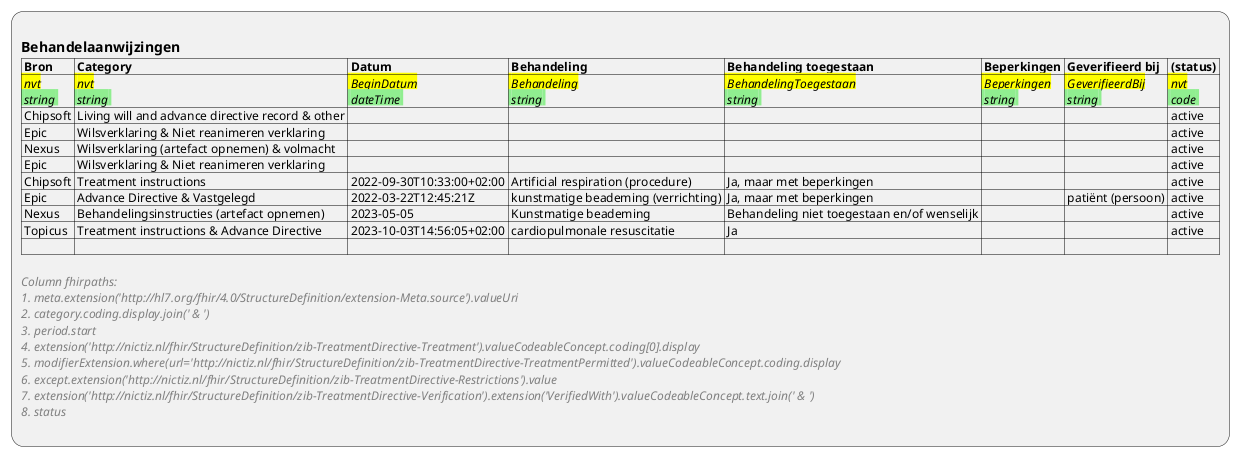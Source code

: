 @startuml ViewDefinition-Behandelaanwijzingen
:
== Behandelaanwijzingen
|= Bron |= Category |= Datum |= Behandeling |= Behandeling toegestaan |= Beperkingen |= Geverifieerd bij |= (status) |
|<back:yellow> //nvt//\n<back:lightgreen> //string// |<back:yellow> //nvt//\n<back:lightgreen> //string// |<back:yellow> //BeginDatum//\n<back:lightgreen> //dateTime// |<back:yellow> //Behandeling//\n<back:lightgreen> //string// |<back:yellow> //BehandelingToegestaan//\n<back:lightgreen> //string// |<back:yellow> //Beperkingen//\n<back:lightgreen> //string// |<back:yellow> //GeverifieerdBij//\n<back:lightgreen> //string// |<back:yellow> //nvt//\n<back:lightgreen> //code// |
| Chipsoft | Living will and advance directive record & other |  |  |  |  |  | active |
| Epic | Wilsverklaring & Niet reanimeren verklaring |  |  |  |  |  | active |
| Nexus | Wilsverklaring (artefact opnemen) & volmacht |  |  |  |  |  | active |
| Epic | Wilsverklaring & Niet reanimeren verklaring |  |  |  |  |  | active |
| Chipsoft | Treatment instructions | 2022-09-30T10:33:00+02:00 | Artificial respiration (procedure) | Ja, maar met beperkingen |  |  | active |
| Epic | Advance Directive & Vastgelegd | 2022-03-22T12:45:21Z | kunstmatige beademing (verrichting) | Ja, maar met beperkingen |  | patiënt (persoon) | active |
| Nexus | Behandelingsinstructies (artefact opnemen) | 2023-05-05 | Kunstmatige beademing | Behandeling niet toegestaan en/of wenselijk |  |  | active |
| Topicus | Treatment instructions & Advance Directive | 2023-10-03T14:56:05+02:00 | cardiopulmonale resuscitatie | Ja |  |  | active |
| |

<color:gray>//Column fhirpaths://
<color:gray>//1. meta.extension('http:~//hl7.org/fhir/4.0/StructureDefinition/extension-Meta.source').valueUri//
<color:gray>//2. category.coding.display.join(' & ')//
<color:gray>//3. period.start//
<color:gray>//4. extension('http:~//nictiz.nl/fhir/StructureDefinition/zib-TreatmentDirective-Treatment').valueCodeableConcept.coding[0].display//
<color:gray>//5. modifierExtension.where(url='http:~//nictiz.nl/fhir/StructureDefinition/zib-TreatmentDirective-TreatmentPermitted').valueCodeableConcept.coding.display//
<color:gray>//6. except.extension('http:~//nictiz.nl/fhir/StructureDefinition/zib-TreatmentDirective-Restrictions').value//
<color:gray>//7. extension('http:~//nictiz.nl/fhir/StructureDefinition/zib-TreatmentDirective-Verification').extension('VerifiedWith').valueCodeableConcept.text.join(' & ')//
<color:gray>//8. status//
;
@enduml